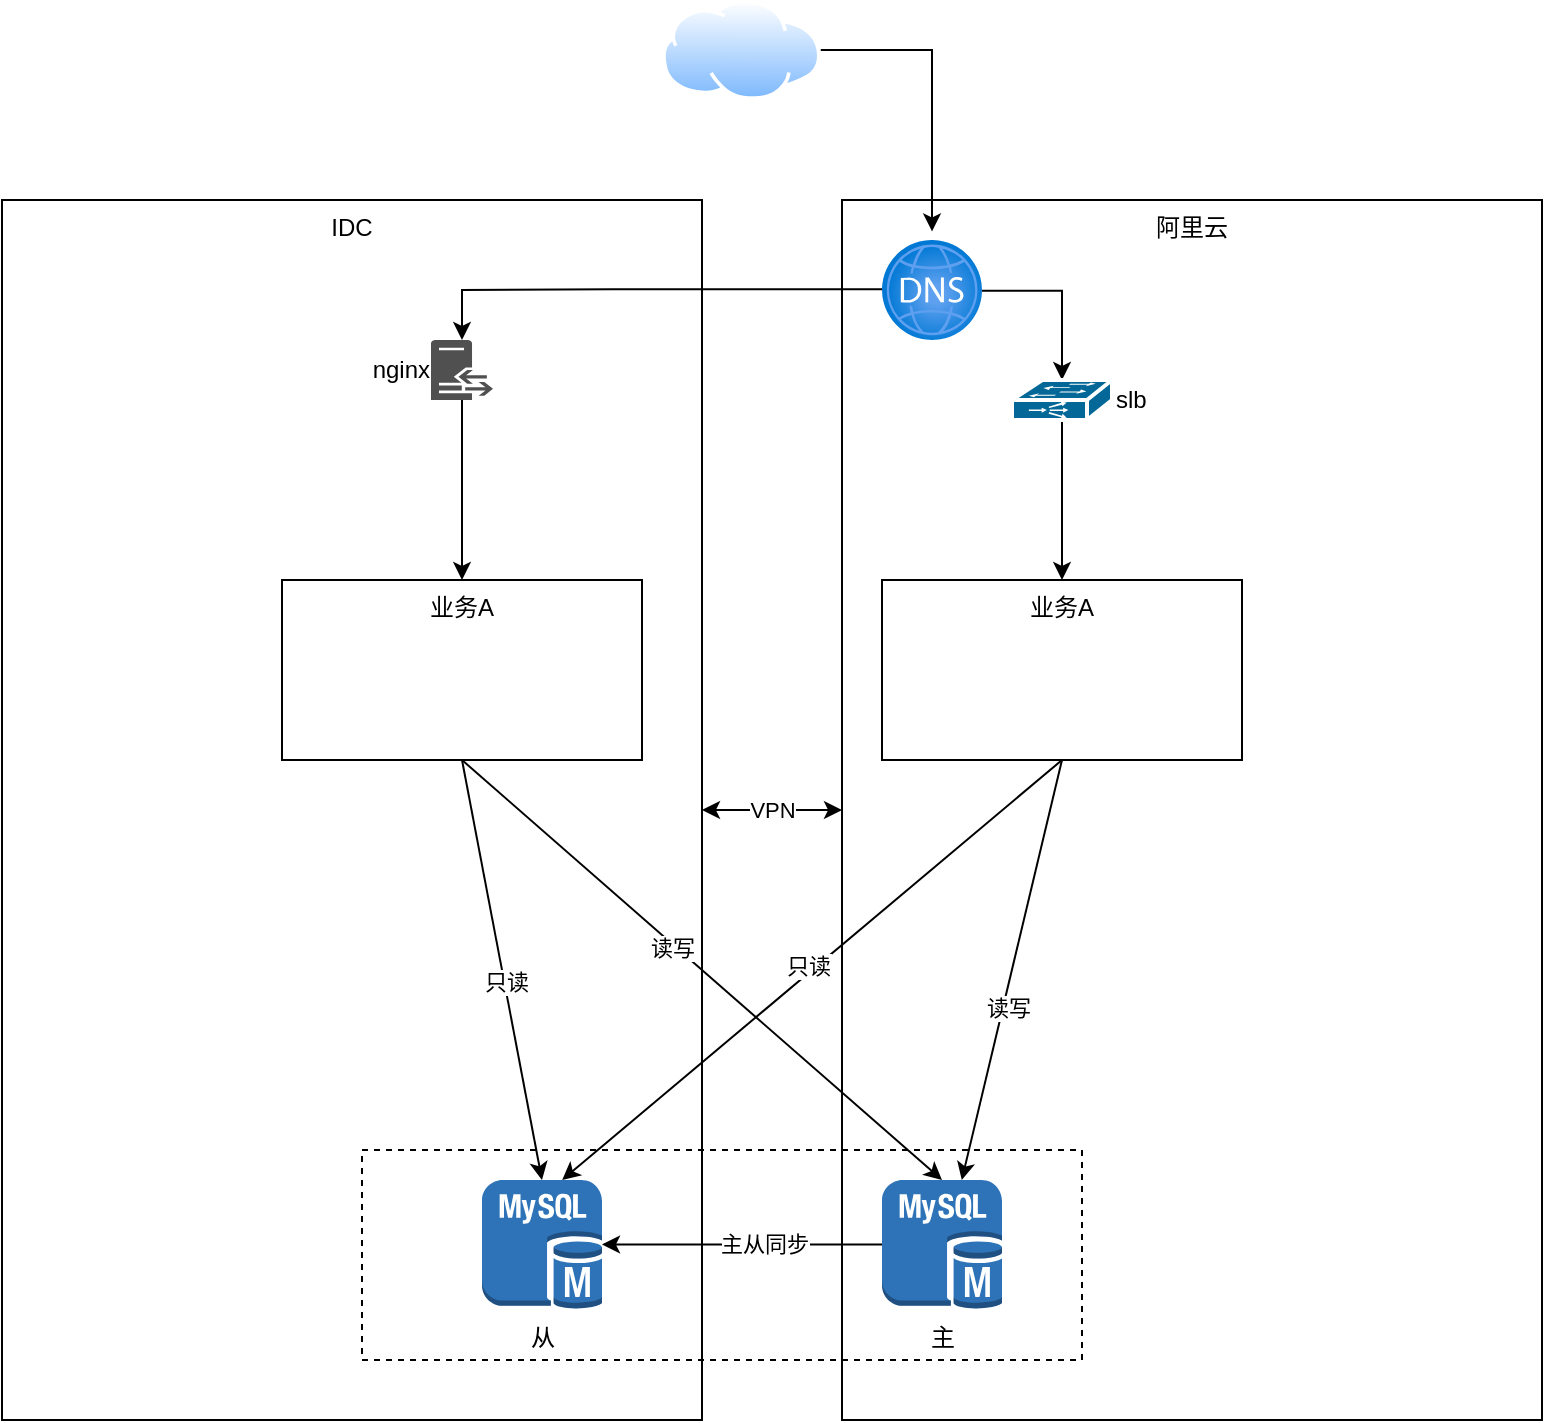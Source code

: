 <mxfile version="15.0.3" type="github">
  <diagram id="gr-pRlJ5_RWILkJ-iI3I" name="Page-1">
    <mxGraphModel dx="868" dy="568" grid="1" gridSize="10" guides="1" tooltips="1" connect="1" arrows="1" fold="1" page="1" pageScale="1" pageWidth="827" pageHeight="1169" math="0" shadow="0">
      <root>
        <mxCell id="0" />
        <mxCell id="1" parent="0" />
        <mxCell id="GXLX8bokTF_CUOR4_T2N-4" value="VPN" style="edgeStyle=orthogonalEdgeStyle;rounded=0;orthogonalLoop=1;jettySize=auto;html=1;exitX=1;exitY=0.5;exitDx=0;exitDy=0;startArrow=classic;startFill=1;" edge="1" parent="1" source="GXLX8bokTF_CUOR4_T2N-2" target="GXLX8bokTF_CUOR4_T2N-3">
          <mxGeometry relative="1" as="geometry" />
        </mxCell>
        <mxCell id="GXLX8bokTF_CUOR4_T2N-2" value="IDC" style="rounded=0;whiteSpace=wrap;html=1;align=center;verticalAlign=top;" vertex="1" parent="1">
          <mxGeometry x="30" y="110" width="350" height="610" as="geometry" />
        </mxCell>
        <mxCell id="GXLX8bokTF_CUOR4_T2N-3" value="阿里云" style="rounded=0;whiteSpace=wrap;html=1;align=center;verticalAlign=top;" vertex="1" parent="1">
          <mxGeometry x="450" y="110" width="350" height="610" as="geometry" />
        </mxCell>
        <mxCell id="GXLX8bokTF_CUOR4_T2N-7" style="edgeStyle=orthogonalEdgeStyle;rounded=0;orthogonalLoop=1;jettySize=auto;html=1;startArrow=none;startFill=0;entryX=0.5;entryY=-0.086;entryDx=0;entryDy=0;entryPerimeter=0;" edge="1" parent="1" source="GXLX8bokTF_CUOR4_T2N-5" target="GXLX8bokTF_CUOR4_T2N-23">
          <mxGeometry relative="1" as="geometry">
            <mxPoint x="503" y="120" as="targetPoint" />
          </mxGeometry>
        </mxCell>
        <mxCell id="GXLX8bokTF_CUOR4_T2N-5" value="" style="aspect=fixed;perimeter=ellipsePerimeter;html=1;align=center;shadow=0;dashed=0;spacingTop=3;image;image=img/lib/active_directory/internet_cloud.svg;" vertex="1" parent="1">
          <mxGeometry x="360" y="10" width="79.37" height="50" as="geometry" />
        </mxCell>
        <mxCell id="GXLX8bokTF_CUOR4_T2N-10" style="edgeStyle=orthogonalEdgeStyle;rounded=0;orthogonalLoop=1;jettySize=auto;html=1;startArrow=none;startFill=0;exitX=0;exitY=0.492;exitDx=0;exitDy=0;exitPerimeter=0;" edge="1" parent="1" source="GXLX8bokTF_CUOR4_T2N-23" target="GXLX8bokTF_CUOR4_T2N-26">
          <mxGeometry relative="1" as="geometry">
            <mxPoint x="481.55" y="159.25" as="sourcePoint" />
            <Array as="points">
              <mxPoint x="335" y="155" />
              <mxPoint x="185" y="155" />
            </Array>
          </mxGeometry>
        </mxCell>
        <mxCell id="GXLX8bokTF_CUOR4_T2N-11" style="edgeStyle=orthogonalEdgeStyle;rounded=0;orthogonalLoop=1;jettySize=auto;html=1;startArrow=none;startFill=0;exitX=1;exitY=0.508;exitDx=0;exitDy=0;exitPerimeter=0;" edge="1" parent="1" source="GXLX8bokTF_CUOR4_T2N-23" target="GXLX8bokTF_CUOR4_T2N-24">
          <mxGeometry relative="1" as="geometry">
            <mxPoint x="524.45" y="159.25" as="sourcePoint" />
            <mxPoint x="640" y="190" as="targetPoint" />
          </mxGeometry>
        </mxCell>
        <mxCell id="GXLX8bokTF_CUOR4_T2N-16" style="rounded=0;orthogonalLoop=1;jettySize=auto;html=1;entryX=0.5;entryY=0;entryDx=0;entryDy=0;entryPerimeter=0;startArrow=none;startFill=0;exitX=0.5;exitY=1;exitDx=0;exitDy=0;" edge="1" parent="1" source="GXLX8bokTF_CUOR4_T2N-8" target="GXLX8bokTF_CUOR4_T2N-12">
          <mxGeometry relative="1" as="geometry" />
        </mxCell>
        <mxCell id="GXLX8bokTF_CUOR4_T2N-17" value="读写" style="edgeLabel;html=1;align=center;verticalAlign=middle;resizable=0;points=[];" vertex="1" connectable="0" parent="GXLX8bokTF_CUOR4_T2N-16">
          <mxGeometry x="-0.124" y="-1" relative="1" as="geometry">
            <mxPoint y="1" as="offset" />
          </mxGeometry>
        </mxCell>
        <mxCell id="GXLX8bokTF_CUOR4_T2N-18" style="rounded=0;orthogonalLoop=1;jettySize=auto;html=1;entryX=0.5;entryY=0;entryDx=0;entryDy=0;entryPerimeter=0;startArrow=none;startFill=0;exitX=0.5;exitY=1;exitDx=0;exitDy=0;" edge="1" parent="1" source="GXLX8bokTF_CUOR4_T2N-8" target="GXLX8bokTF_CUOR4_T2N-13">
          <mxGeometry relative="1" as="geometry" />
        </mxCell>
        <mxCell id="GXLX8bokTF_CUOR4_T2N-19" value="只读" style="edgeLabel;html=1;align=center;verticalAlign=middle;resizable=0;points=[];" vertex="1" connectable="0" parent="GXLX8bokTF_CUOR4_T2N-18">
          <mxGeometry x="0.044" y="1" relative="1" as="geometry">
            <mxPoint y="1" as="offset" />
          </mxGeometry>
        </mxCell>
        <mxCell id="GXLX8bokTF_CUOR4_T2N-8" value="业务A" style="rounded=0;whiteSpace=wrap;html=1;align=center;verticalAlign=top;" vertex="1" parent="1">
          <mxGeometry x="170" y="300" width="180" height="90" as="geometry" />
        </mxCell>
        <mxCell id="GXLX8bokTF_CUOR4_T2N-29" style="edgeStyle=none;rounded=0;orthogonalLoop=1;jettySize=auto;html=1;entryX=0.278;entryY=0.143;entryDx=0;entryDy=0;entryPerimeter=0;startArrow=none;startFill=0;exitX=0.5;exitY=1;exitDx=0;exitDy=0;" edge="1" parent="1" source="GXLX8bokTF_CUOR4_T2N-9" target="GXLX8bokTF_CUOR4_T2N-20">
          <mxGeometry relative="1" as="geometry" />
        </mxCell>
        <mxCell id="GXLX8bokTF_CUOR4_T2N-31" value="只读" style="edgeLabel;html=1;align=center;verticalAlign=middle;resizable=0;points=[];" vertex="1" connectable="0" parent="GXLX8bokTF_CUOR4_T2N-29">
          <mxGeometry x="0.005" y="-3" relative="1" as="geometry">
            <mxPoint as="offset" />
          </mxGeometry>
        </mxCell>
        <mxCell id="GXLX8bokTF_CUOR4_T2N-30" style="edgeStyle=none;rounded=0;orthogonalLoop=1;jettySize=auto;html=1;entryX=0.833;entryY=0.143;entryDx=0;entryDy=0;entryPerimeter=0;startArrow=none;startFill=0;exitX=0.5;exitY=1;exitDx=0;exitDy=0;" edge="1" parent="1" source="GXLX8bokTF_CUOR4_T2N-9" target="GXLX8bokTF_CUOR4_T2N-20">
          <mxGeometry relative="1" as="geometry" />
        </mxCell>
        <mxCell id="GXLX8bokTF_CUOR4_T2N-32" value="读写" style="edgeLabel;html=1;align=center;verticalAlign=middle;resizable=0;points=[];" vertex="1" connectable="0" parent="GXLX8bokTF_CUOR4_T2N-30">
          <mxGeometry x="0.173" y="2" relative="1" as="geometry">
            <mxPoint as="offset" />
          </mxGeometry>
        </mxCell>
        <mxCell id="GXLX8bokTF_CUOR4_T2N-9" value="业务A" style="rounded=0;whiteSpace=wrap;html=1;align=center;verticalAlign=top;" vertex="1" parent="1">
          <mxGeometry x="470" y="300" width="180" height="90" as="geometry" />
        </mxCell>
        <mxCell id="GXLX8bokTF_CUOR4_T2N-22" value="" style="group" vertex="1" connectable="0" parent="1">
          <mxGeometry x="210" y="585" width="360" height="105" as="geometry" />
        </mxCell>
        <mxCell id="GXLX8bokTF_CUOR4_T2N-12" value="主" style="outlineConnect=0;dashed=0;verticalLabelPosition=bottom;verticalAlign=top;align=center;html=1;shape=mxgraph.aws3.mysql_db_instance;fillColor=#2E73B8;gradientColor=none;" vertex="1" parent="GXLX8bokTF_CUOR4_T2N-22">
          <mxGeometry x="260" y="15" width="60" height="64.5" as="geometry" />
        </mxCell>
        <mxCell id="GXLX8bokTF_CUOR4_T2N-13" value="从" style="outlineConnect=0;dashed=0;verticalLabelPosition=bottom;verticalAlign=top;align=center;html=1;shape=mxgraph.aws3.mysql_db_instance;fillColor=#2E73B8;gradientColor=none;" vertex="1" parent="GXLX8bokTF_CUOR4_T2N-22">
          <mxGeometry x="60" y="15" width="60" height="64.5" as="geometry" />
        </mxCell>
        <mxCell id="GXLX8bokTF_CUOR4_T2N-14" style="edgeStyle=orthogonalEdgeStyle;rounded=0;orthogonalLoop=1;jettySize=auto;html=1;entryX=1;entryY=0.5;entryDx=0;entryDy=0;entryPerimeter=0;startArrow=none;startFill=0;" edge="1" parent="GXLX8bokTF_CUOR4_T2N-22" source="GXLX8bokTF_CUOR4_T2N-12" target="GXLX8bokTF_CUOR4_T2N-13">
          <mxGeometry relative="1" as="geometry" />
        </mxCell>
        <mxCell id="GXLX8bokTF_CUOR4_T2N-15" value="主从同步" style="edgeLabel;html=1;align=center;verticalAlign=middle;resizable=0;points=[];" vertex="1" connectable="0" parent="GXLX8bokTF_CUOR4_T2N-14">
          <mxGeometry x="-0.147" y="-1" relative="1" as="geometry">
            <mxPoint as="offset" />
          </mxGeometry>
        </mxCell>
        <mxCell id="GXLX8bokTF_CUOR4_T2N-20" value="" style="rounded=0;whiteSpace=wrap;html=1;align=center;verticalAlign=top;fillColor=none;dashed=1;" vertex="1" parent="GXLX8bokTF_CUOR4_T2N-22">
          <mxGeometry width="360" height="105" as="geometry" />
        </mxCell>
        <mxCell id="GXLX8bokTF_CUOR4_T2N-21" style="edgeStyle=none;rounded=0;orthogonalLoop=1;jettySize=auto;html=1;exitX=1;exitY=1;exitDx=0;exitDy=0;startArrow=none;startFill=0;" edge="1" parent="GXLX8bokTF_CUOR4_T2N-22" source="GXLX8bokTF_CUOR4_T2N-20" target="GXLX8bokTF_CUOR4_T2N-20">
          <mxGeometry relative="1" as="geometry" />
        </mxCell>
        <mxCell id="GXLX8bokTF_CUOR4_T2N-23" value="" style="aspect=fixed;html=1;points=[];align=center;image;fontSize=12;image=img/lib/azure2/networking/DNS_Zones.svg;dashed=1;" vertex="1" parent="1">
          <mxGeometry x="470" y="130" width="50" height="50" as="geometry" />
        </mxCell>
        <mxCell id="GXLX8bokTF_CUOR4_T2N-28" value="" style="edgeStyle=none;rounded=0;orthogonalLoop=1;jettySize=auto;html=1;startArrow=none;startFill=0;" edge="1" parent="1" source="GXLX8bokTF_CUOR4_T2N-24" target="GXLX8bokTF_CUOR4_T2N-9">
          <mxGeometry relative="1" as="geometry" />
        </mxCell>
        <mxCell id="GXLX8bokTF_CUOR4_T2N-24" value="slb" style="shape=mxgraph.cisco.misc.ios_slb;html=1;pointerEvents=1;dashed=0;fillColor=#036897;strokeColor=#ffffff;strokeWidth=2;verticalLabelPosition=middle;verticalAlign=middle;align=left;outlineConnect=0;labelPosition=right;" vertex="1" parent="1">
          <mxGeometry x="535" y="200" width="50" height="20" as="geometry" />
        </mxCell>
        <mxCell id="GXLX8bokTF_CUOR4_T2N-27" style="edgeStyle=none;rounded=0;orthogonalLoop=1;jettySize=auto;html=1;entryX=0.5;entryY=0;entryDx=0;entryDy=0;startArrow=none;startFill=0;" edge="1" parent="1" source="GXLX8bokTF_CUOR4_T2N-26" target="GXLX8bokTF_CUOR4_T2N-8">
          <mxGeometry relative="1" as="geometry" />
        </mxCell>
        <mxCell id="GXLX8bokTF_CUOR4_T2N-26" value="nginx" style="pointerEvents=1;shadow=0;dashed=0;html=1;strokeColor=none;fillColor=#505050;labelPosition=left;verticalLabelPosition=middle;verticalAlign=middle;outlineConnect=0;align=right;shape=mxgraph.office.servers.reverse_proxy;" vertex="1" parent="1">
          <mxGeometry x="244.5" y="180" width="31" height="30" as="geometry" />
        </mxCell>
      </root>
    </mxGraphModel>
  </diagram>
</mxfile>
